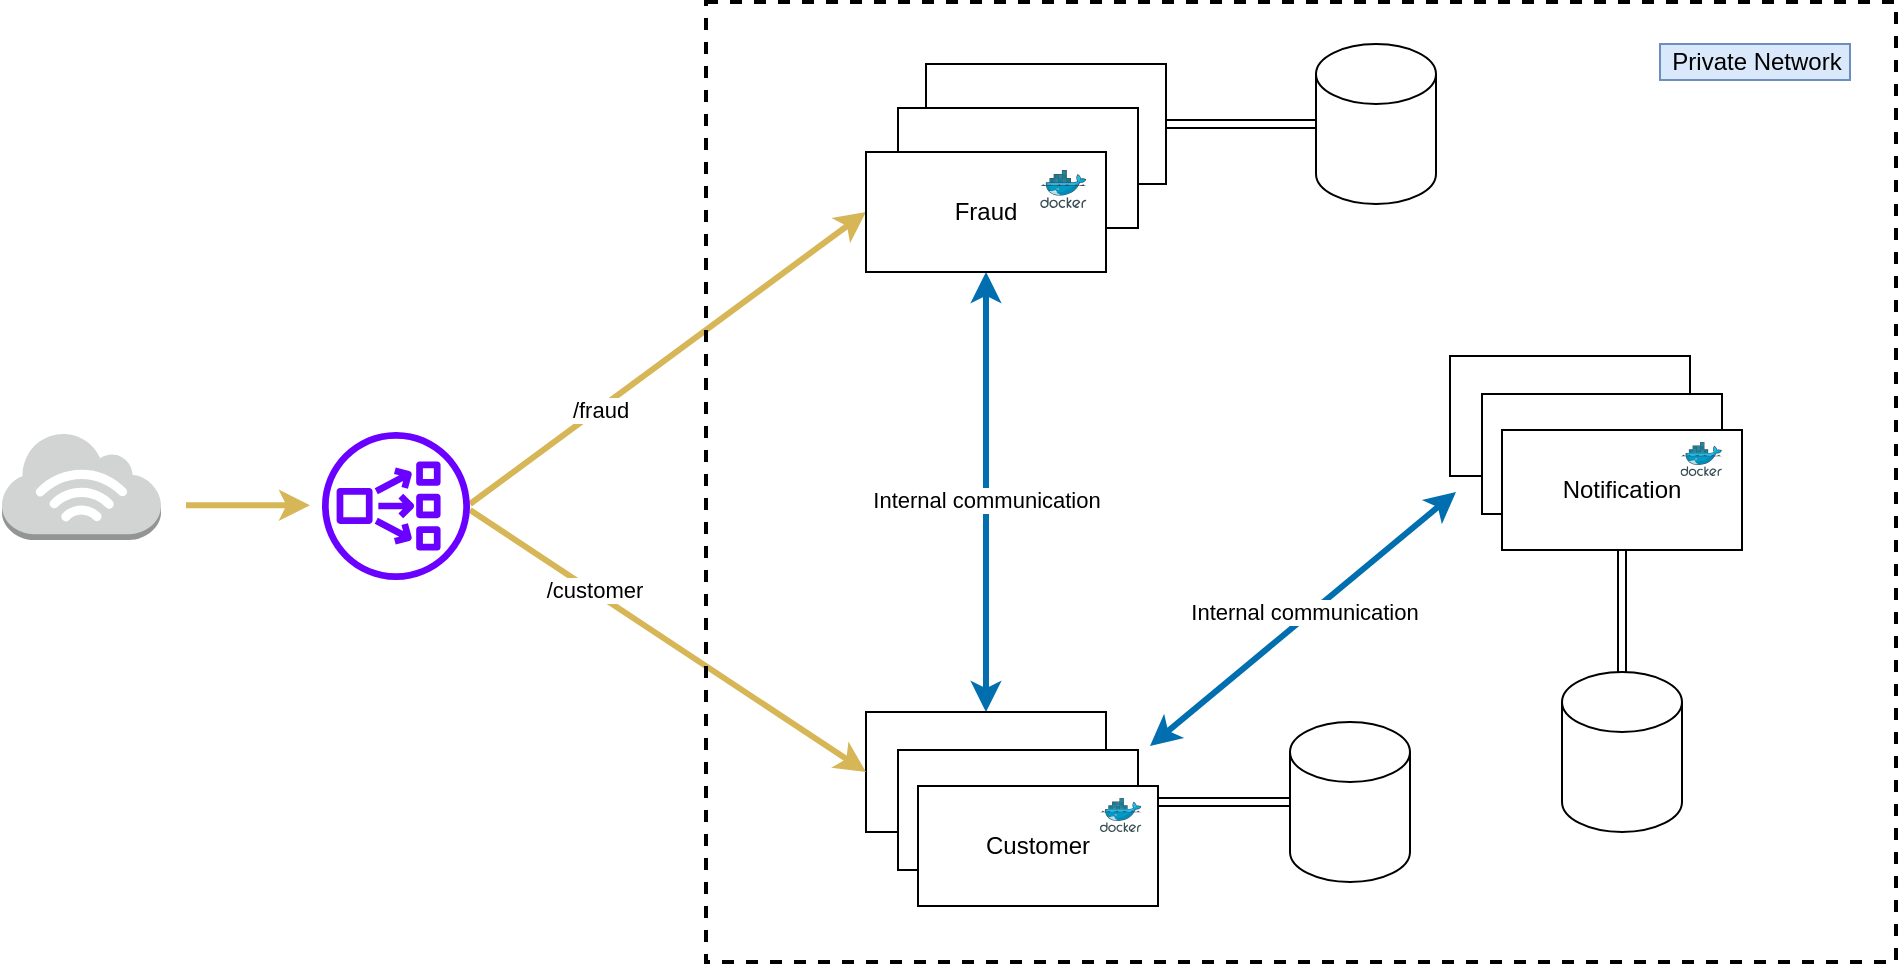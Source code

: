 <mxfile version="20.7.4" type="github">
  <diagram id="4BMdVCB4eWE25W27CFtz" name="Main">
    <mxGraphModel dx="2234" dy="788" grid="0" gridSize="10" guides="1" tooltips="1" connect="1" arrows="1" fold="1" page="0" pageScale="1" pageWidth="827" pageHeight="1169" math="0" shadow="0">
      <root>
        <mxCell id="VvIa1sczMv5pocf-aeUb-0" />
        <mxCell id="VvIa1sczMv5pocf-aeUb-1" parent="VvIa1sczMv5pocf-aeUb-0" />
        <mxCell id="sqeSvVJFWsEA9AuavhHC-20" value="Fraud" style="rounded=0;whiteSpace=wrap;html=1;" parent="VvIa1sczMv5pocf-aeUb-1" vertex="1">
          <mxGeometry x="50" y="66" width="120" height="60" as="geometry" />
        </mxCell>
        <mxCell id="sqeSvVJFWsEA9AuavhHC-1" style="edgeStyle=none;html=1;exitX=0.5;exitY=0;exitDx=0;exitDy=0;entryX=0.5;entryY=1;entryDx=0;entryDy=0;startArrow=classic;startFill=1;fillColor=#1ba1e2;strokeColor=#006EAF;strokeWidth=3;" parent="VvIa1sczMv5pocf-aeUb-1" source="sqeSvVJFWsEA9AuavhHC-4" target="sqeSvVJFWsEA9AuavhHC-6" edge="1">
          <mxGeometry relative="1" as="geometry" />
        </mxCell>
        <mxCell id="sqeSvVJFWsEA9AuavhHC-2" value="Internal communication" style="edgeLabel;html=1;align=center;verticalAlign=middle;resizable=0;points=[];" parent="sqeSvVJFWsEA9AuavhHC-1" vertex="1" connectable="0">
          <mxGeometry x="0.109" relative="1" as="geometry">
            <mxPoint y="16" as="offset" />
          </mxGeometry>
        </mxCell>
        <mxCell id="sqeSvVJFWsEA9AuavhHC-3" style="edgeStyle=none;html=1;exitX=1;exitY=0.75;exitDx=0;exitDy=0;entryX=0;entryY=0.5;entryDx=0;entryDy=0;entryPerimeter=0;startArrow=none;startFill=0;endArrow=none;endFill=0;strokeWidth=1;shape=link;" parent="VvIa1sczMv5pocf-aeUb-1" source="sqeSvVJFWsEA9AuavhHC-4" target="sqeSvVJFWsEA9AuavhHC-7" edge="1">
          <mxGeometry relative="1" as="geometry" />
        </mxCell>
        <mxCell id="sqeSvVJFWsEA9AuavhHC-4" value="Customer" style="rounded=0;whiteSpace=wrap;html=1;" parent="VvIa1sczMv5pocf-aeUb-1" vertex="1">
          <mxGeometry x="20" y="390" width="120" height="60" as="geometry" />
        </mxCell>
        <mxCell id="sqeSvVJFWsEA9AuavhHC-5" style="edgeStyle=none;shape=link;html=1;exitX=1;exitY=0.5;exitDx=0;exitDy=0;startArrow=none;startFill=0;endArrow=none;endFill=0;strokeWidth=1;" parent="VvIa1sczMv5pocf-aeUb-1" source="sqeSvVJFWsEA9AuavhHC-20" target="sqeSvVJFWsEA9AuavhHC-8" edge="1">
          <mxGeometry relative="1" as="geometry" />
        </mxCell>
        <mxCell id="sqeSvVJFWsEA9AuavhHC-7" value="" style="shape=cylinder3;whiteSpace=wrap;html=1;boundedLbl=1;backgroundOutline=1;size=15;" parent="VvIa1sczMv5pocf-aeUb-1" vertex="1">
          <mxGeometry x="232" y="395" width="60" height="80" as="geometry" />
        </mxCell>
        <mxCell id="sqeSvVJFWsEA9AuavhHC-8" value="" style="shape=cylinder3;whiteSpace=wrap;html=1;boundedLbl=1;backgroundOutline=1;size=15;" parent="VvIa1sczMv5pocf-aeUb-1" vertex="1">
          <mxGeometry x="245" y="56" width="60" height="80" as="geometry" />
        </mxCell>
        <mxCell id="sqeSvVJFWsEA9AuavhHC-9" style="edgeStyle=none;html=1;entryX=0;entryY=0.5;entryDx=0;entryDy=0;startArrow=none;startFill=0;endArrow=classic;endFill=1;strokeWidth=3;fillColor=#fff2cc;strokeColor=#d6b656;" parent="VvIa1sczMv5pocf-aeUb-1" target="sqeSvVJFWsEA9AuavhHC-6" edge="1">
          <mxGeometry relative="1" as="geometry">
            <mxPoint x="-178" y="286" as="sourcePoint" />
          </mxGeometry>
        </mxCell>
        <mxCell id="sqeSvVJFWsEA9AuavhHC-10" value="/fraud" style="edgeLabel;html=1;align=center;verticalAlign=middle;resizable=0;points=[];" parent="sqeSvVJFWsEA9AuavhHC-9" vertex="1" connectable="0">
          <mxGeometry x="-0.022" y="4" relative="1" as="geometry">
            <mxPoint x="-30" y="27" as="offset" />
          </mxGeometry>
        </mxCell>
        <mxCell id="sqeSvVJFWsEA9AuavhHC-11" style="edgeStyle=none;html=1;entryX=0;entryY=0.5;entryDx=0;entryDy=0;startArrow=none;startFill=0;endArrow=classic;endFill=1;strokeWidth=3;fillColor=#fff2cc;strokeColor=#d6b656;" parent="VvIa1sczMv5pocf-aeUb-1" target="sqeSvVJFWsEA9AuavhHC-4" edge="1">
          <mxGeometry relative="1" as="geometry">
            <mxPoint x="-178" y="289" as="sourcePoint" />
          </mxGeometry>
        </mxCell>
        <mxCell id="sqeSvVJFWsEA9AuavhHC-12" value="/customer" style="edgeLabel;html=1;align=center;verticalAlign=middle;resizable=0;points=[];" parent="sqeSvVJFWsEA9AuavhHC-11" vertex="1" connectable="0">
          <mxGeometry x="-0.073" y="-1" relative="1" as="geometry">
            <mxPoint x="-29" y="-22" as="offset" />
          </mxGeometry>
        </mxCell>
        <mxCell id="sqeSvVJFWsEA9AuavhHC-13" value="" style="outlineConnect=0;dashed=0;verticalLabelPosition=bottom;verticalAlign=top;align=center;html=1;shape=mxgraph.aws3.internet_3;fillColor=#D2D3D3;gradientColor=none;strokeColor=#B266FF;strokeWidth=2;" parent="VvIa1sczMv5pocf-aeUb-1" vertex="1">
          <mxGeometry x="-412" y="250" width="79.5" height="54" as="geometry" />
        </mxCell>
        <mxCell id="sqeSvVJFWsEA9AuavhHC-14" value="" style="outlineConnect=0;dashed=0;verticalLabelPosition=bottom;verticalAlign=top;align=center;html=1;fontSize=12;fontStyle=0;aspect=fixed;pointerEvents=1;shape=mxgraph.aws4.network_load_balancer;fillColor=#6a00ff;strokeColor=#3700CC;fontColor=#ffffff;" parent="VvIa1sczMv5pocf-aeUb-1" vertex="1">
          <mxGeometry x="-252" y="250" width="74" height="74" as="geometry" />
        </mxCell>
        <mxCell id="sqeSvVJFWsEA9AuavhHC-18" value="Fraud" style="rounded=0;whiteSpace=wrap;html=1;" parent="VvIa1sczMv5pocf-aeUb-1" vertex="1">
          <mxGeometry x="36" y="88" width="120" height="60" as="geometry" />
        </mxCell>
        <mxCell id="sqeSvVJFWsEA9AuavhHC-19" value="" style="group" parent="VvIa1sczMv5pocf-aeUb-1" vertex="1" connectable="0">
          <mxGeometry x="20" y="110" width="120" height="60" as="geometry" />
        </mxCell>
        <mxCell id="sqeSvVJFWsEA9AuavhHC-6" value="Fraud" style="rounded=0;whiteSpace=wrap;html=1;" parent="sqeSvVJFWsEA9AuavhHC-19" vertex="1">
          <mxGeometry width="120" height="60" as="geometry" />
        </mxCell>
        <mxCell id="sqeSvVJFWsEA9AuavhHC-15" value="" style="aspect=fixed;html=1;points=[];align=center;image;fontSize=12;image=img/lib/mscae/Docker.svg;strokeColor=#000000;strokeWidth=0;fillColor=none;" parent="sqeSvVJFWsEA9AuavhHC-19" vertex="1">
          <mxGeometry x="87.1" y="9.0" width="23.12" height="18.96" as="geometry" />
        </mxCell>
        <mxCell id="sqeSvVJFWsEA9AuavhHC-21" value="Customer" style="rounded=0;whiteSpace=wrap;html=1;" parent="VvIa1sczMv5pocf-aeUb-1" vertex="1">
          <mxGeometry x="36" y="409" width="120" height="60" as="geometry" />
        </mxCell>
        <mxCell id="sqeSvVJFWsEA9AuavhHC-22" value="Customer" style="rounded=0;whiteSpace=wrap;html=1;" parent="VvIa1sczMv5pocf-aeUb-1" vertex="1">
          <mxGeometry x="46" y="427" width="120" height="60" as="geometry" />
        </mxCell>
        <mxCell id="sqeSvVJFWsEA9AuavhHC-16" value="" style="aspect=fixed;html=1;points=[];align=center;image;fontSize=12;image=img/lib/mscae/Docker.svg;strokeColor=#000000;strokeWidth=0;fillColor=none;" parent="VvIa1sczMv5pocf-aeUb-1" vertex="1">
          <mxGeometry x="137.0" y="433" width="20.73" height="17" as="geometry" />
        </mxCell>
        <mxCell id="gZ6arKePF3R_qXDye3f3-0" value="" style="shape=image;verticalLabelPosition=bottom;labelBackgroundColor=#ffffff;verticalAlign=top;aspect=fixed;imageAspect=0;image=https://upload.wikimedia.org/wikipedia/commons/thumb/2/29/Postgresql_elephant.svg/1200px-Postgresql_elephant.svg.png;" parent="VvIa1sczMv5pocf-aeUb-1" vertex="1">
          <mxGeometry x="247.46" y="435" width="29.07" height="30" as="geometry" />
        </mxCell>
        <mxCell id="gZ6arKePF3R_qXDye3f3-1" value="" style="shape=image;verticalLabelPosition=bottom;labelBackgroundColor=#ffffff;verticalAlign=top;aspect=fixed;imageAspect=0;image=https://upload.wikimedia.org/wikipedia/commons/thumb/2/29/Postgresql_elephant.svg/1200px-Postgresql_elephant.svg.png;" parent="VvIa1sczMv5pocf-aeUb-1" vertex="1">
          <mxGeometry x="260.46" y="96" width="29.07" height="30" as="geometry" />
        </mxCell>
        <mxCell id="gZ6arKePF3R_qXDye3f3-2" style="edgeStyle=none;html=1;startArrow=none;startFill=0;endArrow=classic;endFill=1;strokeWidth=3;fillColor=#fff2cc;strokeColor=#d6b656;" parent="VvIa1sczMv5pocf-aeUb-1" edge="1">
          <mxGeometry relative="1" as="geometry">
            <mxPoint x="-320" y="286.66" as="sourcePoint" />
            <mxPoint x="-258" y="286.66" as="targetPoint" />
          </mxGeometry>
        </mxCell>
        <mxCell id="8TkGhMzJDVNN6pFFRsk9-0" value="" style="rounded=0;whiteSpace=wrap;html=1;fontStyle=1;fillColor=none;strokeWidth=2;dashed=1;" parent="VvIa1sczMv5pocf-aeUb-1" vertex="1">
          <mxGeometry x="-60" y="35" width="595" height="480" as="geometry" />
        </mxCell>
        <mxCell id="8TkGhMzJDVNN6pFFRsk9-1" style="edgeStyle=none;html=1;exitX=0.5;exitY=1;exitDx=0;exitDy=0;startArrow=none;startFill=0;endArrow=none;endFill=0;strokeWidth=1;shape=link;" parent="VvIa1sczMv5pocf-aeUb-1" source="8TkGhMzJDVNN6pFFRsk9-5" target="8TkGhMzJDVNN6pFFRsk9-3" edge="1">
          <mxGeometry relative="1" as="geometry" />
        </mxCell>
        <mxCell id="8TkGhMzJDVNN6pFFRsk9-2" value="Customer" style="rounded=0;whiteSpace=wrap;html=1;" parent="VvIa1sczMv5pocf-aeUb-1" vertex="1">
          <mxGeometry x="312" y="212" width="120" height="60" as="geometry" />
        </mxCell>
        <mxCell id="8TkGhMzJDVNN6pFFRsk9-3" value="" style="shape=cylinder3;whiteSpace=wrap;html=1;boundedLbl=1;backgroundOutline=1;size=15;" parent="VvIa1sczMv5pocf-aeUb-1" vertex="1">
          <mxGeometry x="368" y="370" width="60" height="80" as="geometry" />
        </mxCell>
        <mxCell id="8TkGhMzJDVNN6pFFRsk9-4" value="Customer" style="rounded=0;whiteSpace=wrap;html=1;" parent="VvIa1sczMv5pocf-aeUb-1" vertex="1">
          <mxGeometry x="328" y="231" width="120" height="60" as="geometry" />
        </mxCell>
        <mxCell id="8TkGhMzJDVNN6pFFRsk9-5" value="Notification" style="rounded=0;whiteSpace=wrap;html=1;" parent="VvIa1sczMv5pocf-aeUb-1" vertex="1">
          <mxGeometry x="338" y="249" width="120" height="60" as="geometry" />
        </mxCell>
        <mxCell id="8TkGhMzJDVNN6pFFRsk9-6" value="" style="shape=image;verticalLabelPosition=bottom;labelBackgroundColor=#ffffff;verticalAlign=top;aspect=fixed;imageAspect=0;image=https://upload.wikimedia.org/wikipedia/commons/thumb/2/29/Postgresql_elephant.svg/1200px-Postgresql_elephant.svg.png;" parent="VvIa1sczMv5pocf-aeUb-1" vertex="1">
          <mxGeometry x="383.46" y="413" width="29.07" height="30" as="geometry" />
        </mxCell>
        <mxCell id="8TkGhMzJDVNN6pFFRsk9-7" value="" style="aspect=fixed;html=1;points=[];align=center;image;fontSize=12;image=img/lib/mscae/Docker.svg;strokeColor=#000000;strokeWidth=0;fillColor=none;" parent="VvIa1sczMv5pocf-aeUb-1" vertex="1">
          <mxGeometry x="427.27" y="255" width="20.73" height="17" as="geometry" />
        </mxCell>
        <mxCell id="8TkGhMzJDVNN6pFFRsk9-8" style="edgeStyle=none;html=1;startArrow=classic;startFill=1;fillColor=#1ba1e2;strokeColor=#006EAF;strokeWidth=3;" parent="VvIa1sczMv5pocf-aeUb-1" edge="1">
          <mxGeometry relative="1" as="geometry">
            <mxPoint x="162" y="407" as="sourcePoint" />
            <mxPoint x="315" y="280" as="targetPoint" />
          </mxGeometry>
        </mxCell>
        <mxCell id="8TkGhMzJDVNN6pFFRsk9-9" value="Internal communication" style="edgeLabel;html=1;align=center;verticalAlign=middle;resizable=0;points=[];" parent="8TkGhMzJDVNN6pFFRsk9-8" vertex="1" connectable="0">
          <mxGeometry x="0.109" relative="1" as="geometry">
            <mxPoint x="-8" y="3" as="offset" />
          </mxGeometry>
        </mxCell>
        <mxCell id="8TkGhMzJDVNN6pFFRsk9-10" value="Private Network" style="text;html=1;align=center;verticalAlign=middle;resizable=0;points=[];autosize=1;strokeColor=#6c8ebf;fillColor=#dae8fc;" parent="VvIa1sczMv5pocf-aeUb-1" vertex="1">
          <mxGeometry x="417" y="56" width="95" height="18" as="geometry" />
        </mxCell>
      </root>
    </mxGraphModel>
  </diagram>
</mxfile>
